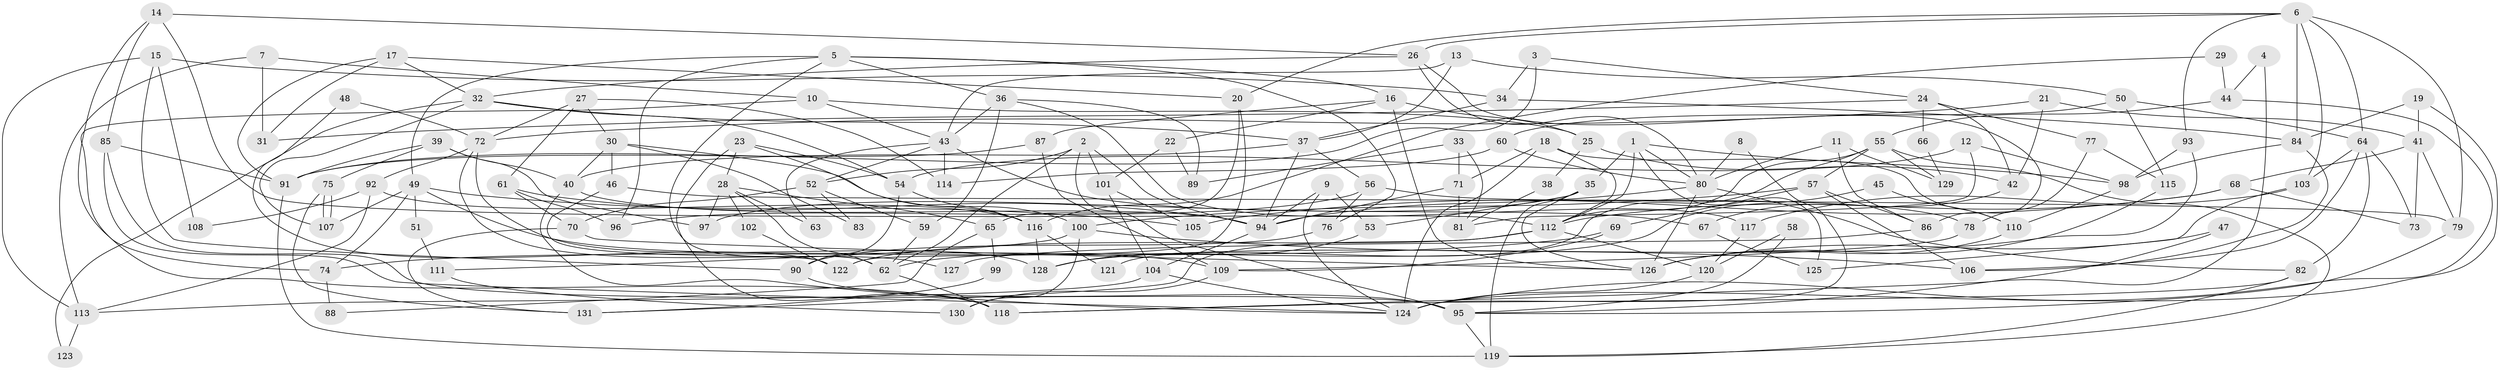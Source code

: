 // coarse degree distribution, {6: 0.22641509433962265, 4: 0.2641509433962264, 5: 0.07547169811320754, 8: 0.07547169811320754, 3: 0.05660377358490566, 10: 0.05660377358490566, 7: 0.11320754716981132, 2: 0.03773584905660377, 9: 0.03773584905660377, 14: 0.018867924528301886, 11: 0.018867924528301886, 12: 0.018867924528301886}
// Generated by graph-tools (version 1.1) at 2025/37/03/04/25 23:37:01]
// undirected, 131 vertices, 262 edges
graph export_dot {
  node [color=gray90,style=filled];
  1;
  2;
  3;
  4;
  5;
  6;
  7;
  8;
  9;
  10;
  11;
  12;
  13;
  14;
  15;
  16;
  17;
  18;
  19;
  20;
  21;
  22;
  23;
  24;
  25;
  26;
  27;
  28;
  29;
  30;
  31;
  32;
  33;
  34;
  35;
  36;
  37;
  38;
  39;
  40;
  41;
  42;
  43;
  44;
  45;
  46;
  47;
  48;
  49;
  50;
  51;
  52;
  53;
  54;
  55;
  56;
  57;
  58;
  59;
  60;
  61;
  62;
  63;
  64;
  65;
  66;
  67;
  68;
  69;
  70;
  71;
  72;
  73;
  74;
  75;
  76;
  77;
  78;
  79;
  80;
  81;
  82;
  83;
  84;
  85;
  86;
  87;
  88;
  89;
  90;
  91;
  92;
  93;
  94;
  95;
  96;
  97;
  98;
  99;
  100;
  101;
  102;
  103;
  104;
  105;
  106;
  107;
  108;
  109;
  110;
  111;
  112;
  113;
  114;
  115;
  116;
  117;
  118;
  119;
  120;
  121;
  122;
  123;
  124;
  125;
  126;
  127;
  128;
  129;
  130;
  131;
  1 -- 80;
  1 -- 98;
  1 -- 35;
  1 -- 112;
  1 -- 125;
  2 -- 94;
  2 -- 62;
  2 -- 52;
  2 -- 95;
  2 -- 101;
  3 -- 24;
  3 -- 91;
  3 -- 34;
  4 -- 44;
  4 -- 118;
  5 -- 16;
  5 -- 36;
  5 -- 49;
  5 -- 62;
  5 -- 76;
  5 -- 96;
  6 -- 103;
  6 -- 84;
  6 -- 20;
  6 -- 26;
  6 -- 64;
  6 -- 79;
  6 -- 93;
  7 -- 10;
  7 -- 113;
  7 -- 31;
  8 -- 124;
  8 -- 80;
  9 -- 124;
  9 -- 94;
  9 -- 53;
  10 -- 25;
  10 -- 43;
  10 -- 118;
  11 -- 80;
  11 -- 86;
  11 -- 129;
  12 -- 98;
  12 -- 81;
  12 -- 54;
  13 -- 50;
  13 -- 37;
  13 -- 43;
  14 -- 26;
  14 -- 112;
  14 -- 74;
  14 -- 85;
  15 -- 90;
  15 -- 34;
  15 -- 108;
  15 -- 113;
  16 -- 87;
  16 -- 126;
  16 -- 22;
  16 -- 25;
  17 -- 32;
  17 -- 91;
  17 -- 20;
  17 -- 31;
  18 -- 124;
  18 -- 112;
  18 -- 71;
  18 -- 110;
  19 -- 124;
  19 -- 41;
  19 -- 84;
  20 -- 65;
  20 -- 122;
  21 -- 41;
  21 -- 72;
  21 -- 42;
  22 -- 101;
  22 -- 89;
  23 -- 118;
  23 -- 54;
  23 -- 28;
  23 -- 116;
  24 -- 42;
  24 -- 31;
  24 -- 66;
  24 -- 77;
  25 -- 42;
  25 -- 38;
  26 -- 80;
  26 -- 32;
  26 -- 86;
  27 -- 30;
  27 -- 61;
  27 -- 72;
  27 -- 114;
  28 -- 62;
  28 -- 63;
  28 -- 65;
  28 -- 97;
  28 -- 102;
  29 -- 44;
  29 -- 116;
  30 -- 46;
  30 -- 40;
  30 -- 83;
  30 -- 100;
  32 -- 54;
  32 -- 37;
  32 -- 107;
  32 -- 123;
  33 -- 71;
  33 -- 89;
  33 -- 81;
  34 -- 37;
  34 -- 84;
  35 -- 119;
  35 -- 53;
  35 -- 97;
  35 -- 126;
  36 -- 43;
  36 -- 59;
  36 -- 89;
  36 -- 117;
  37 -- 40;
  37 -- 56;
  37 -- 94;
  38 -- 81;
  39 -- 40;
  39 -- 97;
  39 -- 75;
  39 -- 91;
  40 -- 124;
  40 -- 94;
  41 -- 68;
  41 -- 79;
  41 -- 73;
  42 -- 67;
  43 -- 52;
  43 -- 63;
  43 -- 67;
  43 -- 114;
  44 -- 55;
  44 -- 124;
  45 -- 110;
  45 -- 62;
  46 -- 79;
  46 -- 122;
  47 -- 126;
  47 -- 95;
  48 -- 72;
  48 -- 122;
  49 -- 107;
  49 -- 51;
  49 -- 74;
  49 -- 105;
  49 -- 109;
  50 -- 60;
  50 -- 64;
  50 -- 115;
  51 -- 111;
  52 -- 70;
  52 -- 59;
  52 -- 83;
  53 -- 128;
  54 -- 116;
  54 -- 90;
  55 -- 119;
  55 -- 57;
  55 -- 112;
  55 -- 121;
  55 -- 129;
  56 -- 78;
  56 -- 76;
  56 -- 96;
  57 -- 106;
  57 -- 100;
  57 -- 69;
  57 -- 86;
  58 -- 95;
  58 -- 120;
  59 -- 62;
  60 -- 80;
  60 -- 114;
  61 -- 96;
  61 -- 94;
  61 -- 70;
  62 -- 118;
  64 -- 82;
  64 -- 73;
  64 -- 103;
  64 -- 106;
  65 -- 88;
  65 -- 99;
  66 -- 129;
  67 -- 125;
  68 -- 73;
  68 -- 112;
  68 -- 105;
  69 -- 74;
  69 -- 109;
  70 -- 131;
  70 -- 126;
  71 -- 94;
  71 -- 81;
  72 -- 128;
  72 -- 92;
  72 -- 127;
  74 -- 88;
  75 -- 107;
  75 -- 107;
  75 -- 131;
  76 -- 90;
  77 -- 115;
  77 -- 78;
  78 -- 109;
  79 -- 95;
  80 -- 94;
  80 -- 126;
  80 -- 82;
  82 -- 119;
  82 -- 118;
  84 -- 98;
  84 -- 106;
  85 -- 95;
  85 -- 91;
  85 -- 124;
  86 -- 127;
  87 -- 109;
  87 -- 91;
  90 -- 95;
  91 -- 119;
  92 -- 116;
  92 -- 108;
  92 -- 113;
  93 -- 98;
  93 -- 128;
  94 -- 104;
  95 -- 119;
  98 -- 110;
  99 -- 131;
  100 -- 106;
  100 -- 111;
  100 -- 130;
  101 -- 105;
  101 -- 104;
  102 -- 122;
  103 -- 117;
  103 -- 125;
  104 -- 113;
  104 -- 124;
  109 -- 130;
  110 -- 126;
  111 -- 130;
  112 -- 120;
  112 -- 122;
  112 -- 131;
  113 -- 123;
  115 -- 126;
  116 -- 128;
  116 -- 121;
  117 -- 120;
  120 -- 124;
}
